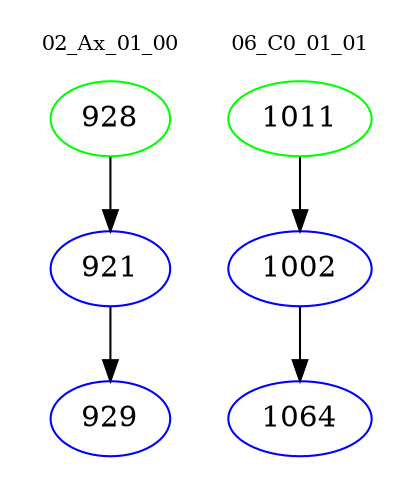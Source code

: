 digraph{
subgraph cluster_0 {
color = white
label = "02_Ax_01_00";
fontsize=10;
T0_928 [label="928", color="green"]
T0_928 -> T0_921 [color="black"]
T0_921 [label="921", color="blue"]
T0_921 -> T0_929 [color="black"]
T0_929 [label="929", color="blue"]
}
subgraph cluster_1 {
color = white
label = "06_C0_01_01";
fontsize=10;
T1_1011 [label="1011", color="green"]
T1_1011 -> T1_1002 [color="black"]
T1_1002 [label="1002", color="blue"]
T1_1002 -> T1_1064 [color="black"]
T1_1064 [label="1064", color="blue"]
}
}
